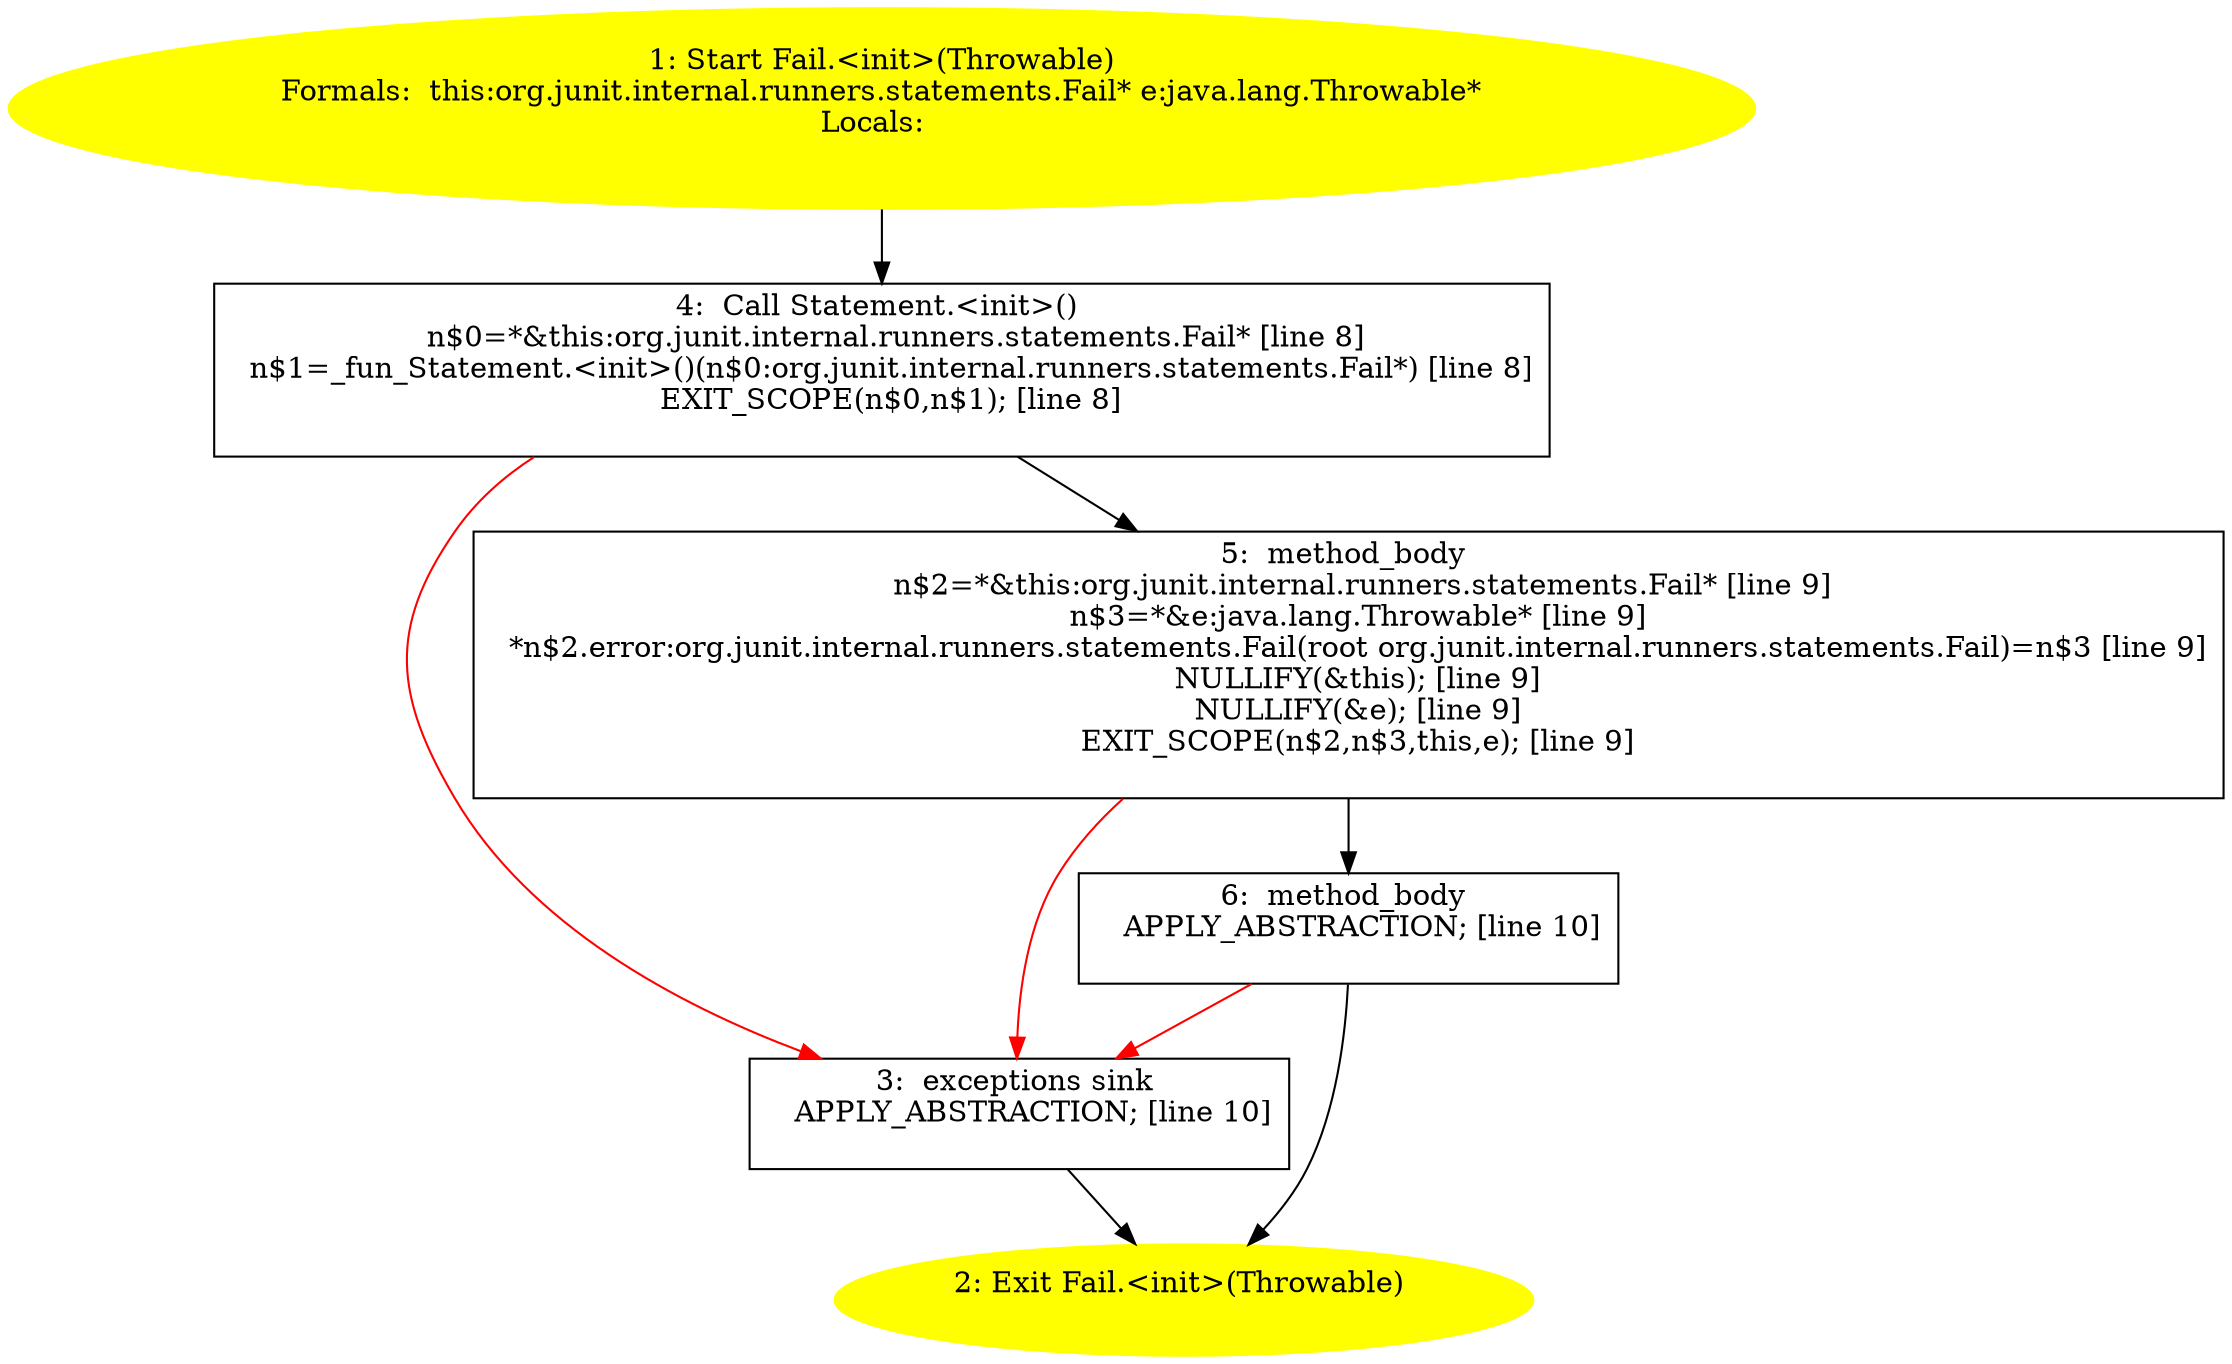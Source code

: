 /* @generated */
digraph cfg {
"org.junit.internal.runners.statements.Fail.<init>(java.lang.Throwable).811d73b3020162388a0efc60747ea56b_1" [label="1: Start Fail.<init>(Throwable)\nFormals:  this:org.junit.internal.runners.statements.Fail* e:java.lang.Throwable*\nLocals:  \n  " color=yellow style=filled]
	

	 "org.junit.internal.runners.statements.Fail.<init>(java.lang.Throwable).811d73b3020162388a0efc60747ea56b_1" -> "org.junit.internal.runners.statements.Fail.<init>(java.lang.Throwable).811d73b3020162388a0efc60747ea56b_4" ;
"org.junit.internal.runners.statements.Fail.<init>(java.lang.Throwable).811d73b3020162388a0efc60747ea56b_2" [label="2: Exit Fail.<init>(Throwable) \n  " color=yellow style=filled]
	

"org.junit.internal.runners.statements.Fail.<init>(java.lang.Throwable).811d73b3020162388a0efc60747ea56b_3" [label="3:  exceptions sink \n   APPLY_ABSTRACTION; [line 10]\n " shape="box"]
	

	 "org.junit.internal.runners.statements.Fail.<init>(java.lang.Throwable).811d73b3020162388a0efc60747ea56b_3" -> "org.junit.internal.runners.statements.Fail.<init>(java.lang.Throwable).811d73b3020162388a0efc60747ea56b_2" ;
"org.junit.internal.runners.statements.Fail.<init>(java.lang.Throwable).811d73b3020162388a0efc60747ea56b_4" [label="4:  Call Statement.<init>() \n   n$0=*&this:org.junit.internal.runners.statements.Fail* [line 8]\n  n$1=_fun_Statement.<init>()(n$0:org.junit.internal.runners.statements.Fail*) [line 8]\n  EXIT_SCOPE(n$0,n$1); [line 8]\n " shape="box"]
	

	 "org.junit.internal.runners.statements.Fail.<init>(java.lang.Throwable).811d73b3020162388a0efc60747ea56b_4" -> "org.junit.internal.runners.statements.Fail.<init>(java.lang.Throwable).811d73b3020162388a0efc60747ea56b_5" ;
	 "org.junit.internal.runners.statements.Fail.<init>(java.lang.Throwable).811d73b3020162388a0efc60747ea56b_4" -> "org.junit.internal.runners.statements.Fail.<init>(java.lang.Throwable).811d73b3020162388a0efc60747ea56b_3" [color="red" ];
"org.junit.internal.runners.statements.Fail.<init>(java.lang.Throwable).811d73b3020162388a0efc60747ea56b_5" [label="5:  method_body \n   n$2=*&this:org.junit.internal.runners.statements.Fail* [line 9]\n  n$3=*&e:java.lang.Throwable* [line 9]\n  *n$2.error:org.junit.internal.runners.statements.Fail(root org.junit.internal.runners.statements.Fail)=n$3 [line 9]\n  NULLIFY(&this); [line 9]\n  NULLIFY(&e); [line 9]\n  EXIT_SCOPE(n$2,n$3,this,e); [line 9]\n " shape="box"]
	

	 "org.junit.internal.runners.statements.Fail.<init>(java.lang.Throwable).811d73b3020162388a0efc60747ea56b_5" -> "org.junit.internal.runners.statements.Fail.<init>(java.lang.Throwable).811d73b3020162388a0efc60747ea56b_6" ;
	 "org.junit.internal.runners.statements.Fail.<init>(java.lang.Throwable).811d73b3020162388a0efc60747ea56b_5" -> "org.junit.internal.runners.statements.Fail.<init>(java.lang.Throwable).811d73b3020162388a0efc60747ea56b_3" [color="red" ];
"org.junit.internal.runners.statements.Fail.<init>(java.lang.Throwable).811d73b3020162388a0efc60747ea56b_6" [label="6:  method_body \n   APPLY_ABSTRACTION; [line 10]\n " shape="box"]
	

	 "org.junit.internal.runners.statements.Fail.<init>(java.lang.Throwable).811d73b3020162388a0efc60747ea56b_6" -> "org.junit.internal.runners.statements.Fail.<init>(java.lang.Throwable).811d73b3020162388a0efc60747ea56b_2" ;
	 "org.junit.internal.runners.statements.Fail.<init>(java.lang.Throwable).811d73b3020162388a0efc60747ea56b_6" -> "org.junit.internal.runners.statements.Fail.<init>(java.lang.Throwable).811d73b3020162388a0efc60747ea56b_3" [color="red" ];
}
